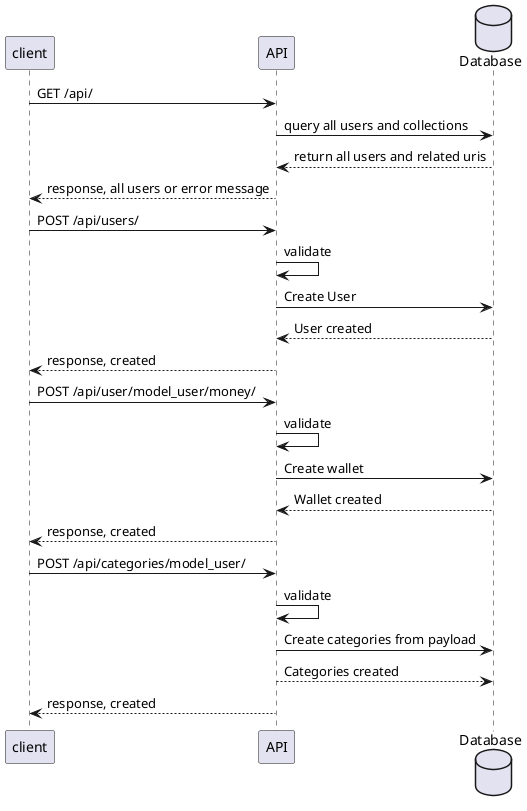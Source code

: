 @startuml
database Database
client -> API: GET /api/
API -> Database: query all users and collections
API <-- Database: return all users and related uris
client <-- API: response, all users or error message

client -> API: POST /api/users/
API -> API: validate
API -> Database: Create User
API <-- Database: User created
client <-- API: response, created
database Database

client -> API: POST /api/user/model_user/money/
API -> API: validate
API -> Database: Create wallet
API <-- Database: Wallet created
client <-- API: response, created

client -> API: POST /api/categories/model_user/
API -> API: validate
API -> Database: Create categories from payload
Database <-- API: Categories created
client <-- API: response, created
@enduml